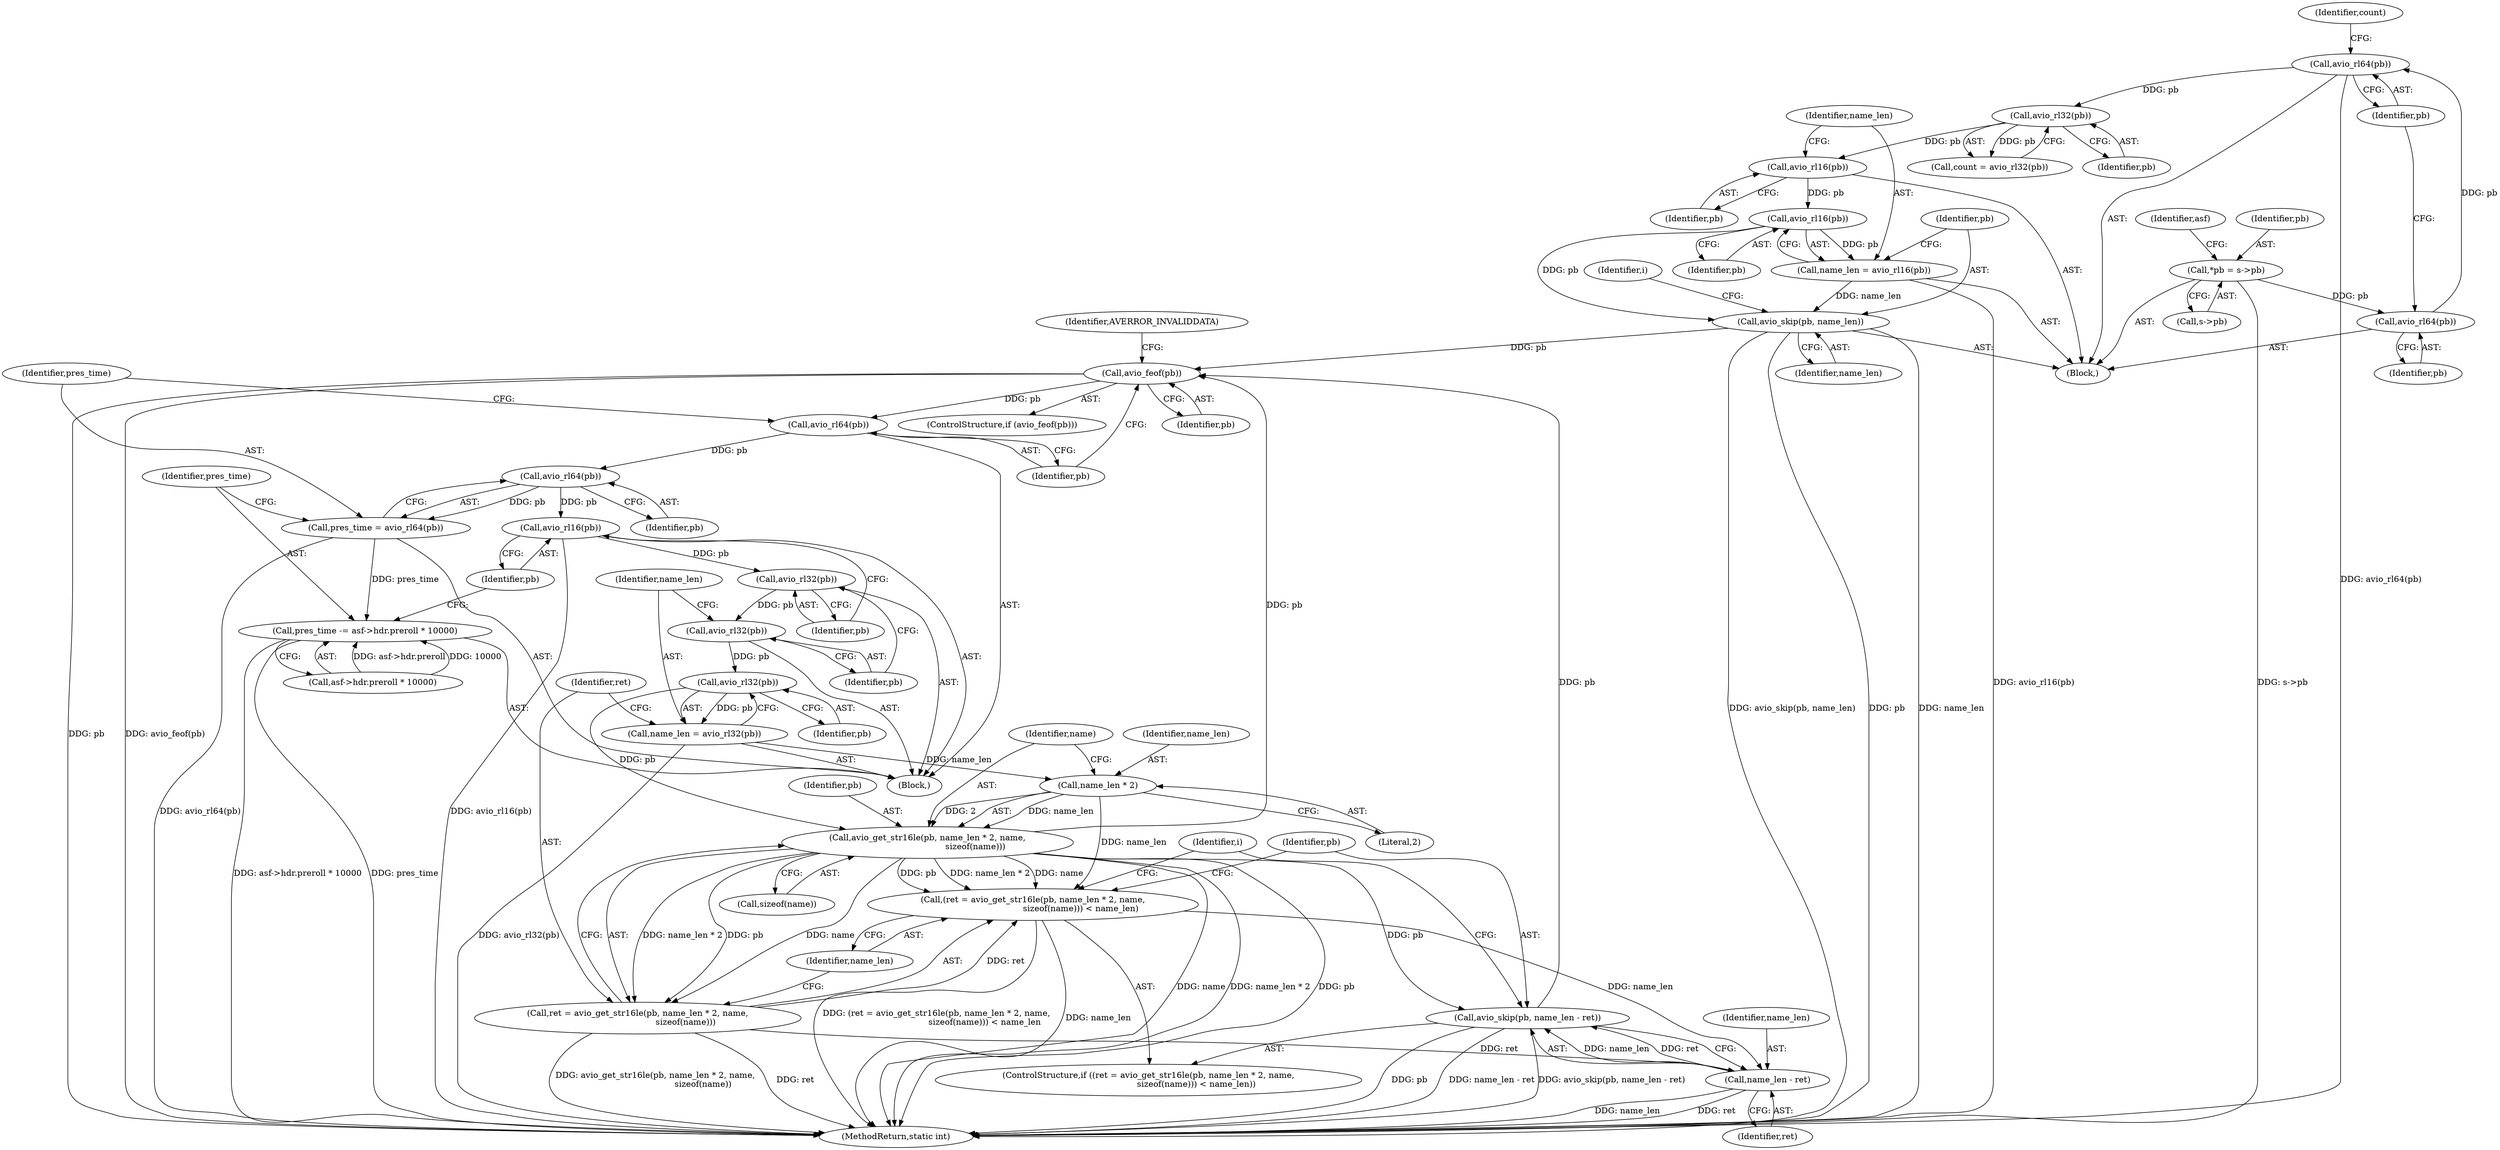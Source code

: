 digraph "0_FFmpeg_7f9ec5593e04827249e7aeb466da06a98a0d7329@pointer" {
"1000162" [label="(Call,avio_feof(pb))"];
"1000204" [label="(Call,avio_skip(pb, name_len - ret))"];
"1000195" [label="(Call,avio_get_str16le(pb, name_len * 2, name,\n                                    sizeof(name)))"];
"1000189" [label="(Call,avio_rl32(pb))"];
"1000185" [label="(Call,avio_rl32(pb))"];
"1000183" [label="(Call,avio_rl32(pb))"];
"1000181" [label="(Call,avio_rl16(pb))"];
"1000170" [label="(Call,avio_rl64(pb))"];
"1000166" [label="(Call,avio_rl64(pb))"];
"1000162" [label="(Call,avio_feof(pb))"];
"1000146" [label="(Call,avio_skip(pb, name_len))"];
"1000144" [label="(Call,avio_rl16(pb))"];
"1000140" [label="(Call,avio_rl16(pb))"];
"1000138" [label="(Call,avio_rl32(pb))"];
"1000134" [label="(Call,avio_rl64(pb))"];
"1000132" [label="(Call,avio_rl64(pb))"];
"1000116" [label="(Call,*pb = s->pb)"];
"1000142" [label="(Call,name_len = avio_rl16(pb))"];
"1000197" [label="(Call,name_len * 2)"];
"1000187" [label="(Call,name_len = avio_rl32(pb))"];
"1000206" [label="(Call,name_len - ret)"];
"1000192" [label="(Call,(ret = avio_get_str16le(pb, name_len * 2, name,\n                                    sizeof(name))) < name_len)"];
"1000193" [label="(Call,ret = avio_get_str16le(pb, name_len * 2, name,\n                                    sizeof(name)))"];
"1000168" [label="(Call,pres_time = avio_rl64(pb))"];
"1000172" [label="(Call,pres_time -= asf->hdr.preroll * 10000)"];
"1000136" [label="(Call,count = avio_rl32(pb))"];
"1000165" [label="(Identifier,AVERROR_INVALIDDATA)"];
"1000162" [label="(Call,avio_feof(pb))"];
"1000200" [label="(Identifier,name)"];
"1000205" [label="(Identifier,pb)"];
"1000194" [label="(Identifier,ret)"];
"1000116" [label="(Call,*pb = s->pb)"];
"1000145" [label="(Identifier,pb)"];
"1000185" [label="(Call,avio_rl32(pb))"];
"1000171" [label="(Identifier,pb)"];
"1000135" [label="(Identifier,pb)"];
"1000181" [label="(Call,avio_rl16(pb))"];
"1000143" [label="(Identifier,name_len)"];
"1000163" [label="(Identifier,pb)"];
"1000198" [label="(Identifier,name_len)"];
"1000133" [label="(Identifier,pb)"];
"1000161" [label="(ControlStructure,if (avio_feof(pb)))"];
"1000167" [label="(Identifier,pb)"];
"1000191" [label="(ControlStructure,if ((ret = avio_get_str16le(pb, name_len * 2, name,\n                                    sizeof(name))) < name_len))"];
"1000170" [label="(Call,avio_rl64(pb))"];
"1000158" [label="(Block,)"];
"1000134" [label="(Call,avio_rl64(pb))"];
"1000138" [label="(Call,avio_rl32(pb))"];
"1000169" [label="(Identifier,pres_time)"];
"1000201" [label="(Call,sizeof(name))"];
"1000189" [label="(Call,avio_rl32(pb))"];
"1000187" [label="(Call,name_len = avio_rl32(pb))"];
"1000174" [label="(Call,asf->hdr.preroll * 10000)"];
"1000123" [label="(Identifier,asf)"];
"1000147" [label="(Identifier,pb)"];
"1000166" [label="(Call,avio_rl64(pb))"];
"1000148" [label="(Identifier,name_len)"];
"1000186" [label="(Identifier,pb)"];
"1000192" [label="(Call,(ret = avio_get_str16le(pb, name_len * 2, name,\n                                    sizeof(name))) < name_len)"];
"1000151" [label="(Identifier,i)"];
"1000196" [label="(Identifier,pb)"];
"1000168" [label="(Call,pres_time = avio_rl64(pb))"];
"1000146" [label="(Call,avio_skip(pb, name_len))"];
"1000139" [label="(Identifier,pb)"];
"1000117" [label="(Identifier,pb)"];
"1000157" [label="(Identifier,i)"];
"1000190" [label="(Identifier,pb)"];
"1000188" [label="(Identifier,name_len)"];
"1000207" [label="(Identifier,name_len)"];
"1000140" [label="(Call,avio_rl16(pb))"];
"1000197" [label="(Call,name_len * 2)"];
"1000142" [label="(Call,name_len = avio_rl16(pb))"];
"1000193" [label="(Call,ret = avio_get_str16le(pb, name_len * 2, name,\n                                    sizeof(name)))"];
"1000199" [label="(Literal,2)"];
"1000212" [label="(MethodReturn,static int)"];
"1000137" [label="(Identifier,count)"];
"1000182" [label="(Identifier,pb)"];
"1000114" [label="(Block,)"];
"1000173" [label="(Identifier,pres_time)"];
"1000132" [label="(Call,avio_rl64(pb))"];
"1000208" [label="(Identifier,ret)"];
"1000172" [label="(Call,pres_time -= asf->hdr.preroll * 10000)"];
"1000184" [label="(Identifier,pb)"];
"1000195" [label="(Call,avio_get_str16le(pb, name_len * 2, name,\n                                    sizeof(name)))"];
"1000203" [label="(Identifier,name_len)"];
"1000144" [label="(Call,avio_rl16(pb))"];
"1000141" [label="(Identifier,pb)"];
"1000206" [label="(Call,name_len - ret)"];
"1000118" [label="(Call,s->pb)"];
"1000204" [label="(Call,avio_skip(pb, name_len - ret))"];
"1000183" [label="(Call,avio_rl32(pb))"];
"1000162" -> "1000161"  [label="AST: "];
"1000162" -> "1000163"  [label="CFG: "];
"1000163" -> "1000162"  [label="AST: "];
"1000165" -> "1000162"  [label="CFG: "];
"1000167" -> "1000162"  [label="CFG: "];
"1000162" -> "1000212"  [label="DDG: pb"];
"1000162" -> "1000212"  [label="DDG: avio_feof(pb)"];
"1000204" -> "1000162"  [label="DDG: pb"];
"1000195" -> "1000162"  [label="DDG: pb"];
"1000146" -> "1000162"  [label="DDG: pb"];
"1000162" -> "1000166"  [label="DDG: pb"];
"1000204" -> "1000191"  [label="AST: "];
"1000204" -> "1000206"  [label="CFG: "];
"1000205" -> "1000204"  [label="AST: "];
"1000206" -> "1000204"  [label="AST: "];
"1000157" -> "1000204"  [label="CFG: "];
"1000204" -> "1000212"  [label="DDG: pb"];
"1000204" -> "1000212"  [label="DDG: name_len - ret"];
"1000204" -> "1000212"  [label="DDG: avio_skip(pb, name_len - ret)"];
"1000195" -> "1000204"  [label="DDG: pb"];
"1000206" -> "1000204"  [label="DDG: name_len"];
"1000206" -> "1000204"  [label="DDG: ret"];
"1000195" -> "1000193"  [label="AST: "];
"1000195" -> "1000201"  [label="CFG: "];
"1000196" -> "1000195"  [label="AST: "];
"1000197" -> "1000195"  [label="AST: "];
"1000200" -> "1000195"  [label="AST: "];
"1000201" -> "1000195"  [label="AST: "];
"1000193" -> "1000195"  [label="CFG: "];
"1000195" -> "1000212"  [label="DDG: name"];
"1000195" -> "1000212"  [label="DDG: name_len * 2"];
"1000195" -> "1000212"  [label="DDG: pb"];
"1000195" -> "1000192"  [label="DDG: pb"];
"1000195" -> "1000192"  [label="DDG: name_len * 2"];
"1000195" -> "1000192"  [label="DDG: name"];
"1000195" -> "1000193"  [label="DDG: pb"];
"1000195" -> "1000193"  [label="DDG: name_len * 2"];
"1000195" -> "1000193"  [label="DDG: name"];
"1000189" -> "1000195"  [label="DDG: pb"];
"1000197" -> "1000195"  [label="DDG: name_len"];
"1000197" -> "1000195"  [label="DDG: 2"];
"1000189" -> "1000187"  [label="AST: "];
"1000189" -> "1000190"  [label="CFG: "];
"1000190" -> "1000189"  [label="AST: "];
"1000187" -> "1000189"  [label="CFG: "];
"1000189" -> "1000187"  [label="DDG: pb"];
"1000185" -> "1000189"  [label="DDG: pb"];
"1000185" -> "1000158"  [label="AST: "];
"1000185" -> "1000186"  [label="CFG: "];
"1000186" -> "1000185"  [label="AST: "];
"1000188" -> "1000185"  [label="CFG: "];
"1000183" -> "1000185"  [label="DDG: pb"];
"1000183" -> "1000158"  [label="AST: "];
"1000183" -> "1000184"  [label="CFG: "];
"1000184" -> "1000183"  [label="AST: "];
"1000186" -> "1000183"  [label="CFG: "];
"1000181" -> "1000183"  [label="DDG: pb"];
"1000181" -> "1000158"  [label="AST: "];
"1000181" -> "1000182"  [label="CFG: "];
"1000182" -> "1000181"  [label="AST: "];
"1000184" -> "1000181"  [label="CFG: "];
"1000181" -> "1000212"  [label="DDG: avio_rl16(pb)"];
"1000170" -> "1000181"  [label="DDG: pb"];
"1000170" -> "1000168"  [label="AST: "];
"1000170" -> "1000171"  [label="CFG: "];
"1000171" -> "1000170"  [label="AST: "];
"1000168" -> "1000170"  [label="CFG: "];
"1000170" -> "1000168"  [label="DDG: pb"];
"1000166" -> "1000170"  [label="DDG: pb"];
"1000166" -> "1000158"  [label="AST: "];
"1000166" -> "1000167"  [label="CFG: "];
"1000167" -> "1000166"  [label="AST: "];
"1000169" -> "1000166"  [label="CFG: "];
"1000146" -> "1000114"  [label="AST: "];
"1000146" -> "1000148"  [label="CFG: "];
"1000147" -> "1000146"  [label="AST: "];
"1000148" -> "1000146"  [label="AST: "];
"1000151" -> "1000146"  [label="CFG: "];
"1000146" -> "1000212"  [label="DDG: name_len"];
"1000146" -> "1000212"  [label="DDG: avio_skip(pb, name_len)"];
"1000146" -> "1000212"  [label="DDG: pb"];
"1000144" -> "1000146"  [label="DDG: pb"];
"1000142" -> "1000146"  [label="DDG: name_len"];
"1000144" -> "1000142"  [label="AST: "];
"1000144" -> "1000145"  [label="CFG: "];
"1000145" -> "1000144"  [label="AST: "];
"1000142" -> "1000144"  [label="CFG: "];
"1000144" -> "1000142"  [label="DDG: pb"];
"1000140" -> "1000144"  [label="DDG: pb"];
"1000140" -> "1000114"  [label="AST: "];
"1000140" -> "1000141"  [label="CFG: "];
"1000141" -> "1000140"  [label="AST: "];
"1000143" -> "1000140"  [label="CFG: "];
"1000138" -> "1000140"  [label="DDG: pb"];
"1000138" -> "1000136"  [label="AST: "];
"1000138" -> "1000139"  [label="CFG: "];
"1000139" -> "1000138"  [label="AST: "];
"1000136" -> "1000138"  [label="CFG: "];
"1000138" -> "1000136"  [label="DDG: pb"];
"1000134" -> "1000138"  [label="DDG: pb"];
"1000134" -> "1000114"  [label="AST: "];
"1000134" -> "1000135"  [label="CFG: "];
"1000135" -> "1000134"  [label="AST: "];
"1000137" -> "1000134"  [label="CFG: "];
"1000134" -> "1000212"  [label="DDG: avio_rl64(pb)"];
"1000132" -> "1000134"  [label="DDG: pb"];
"1000132" -> "1000114"  [label="AST: "];
"1000132" -> "1000133"  [label="CFG: "];
"1000133" -> "1000132"  [label="AST: "];
"1000135" -> "1000132"  [label="CFG: "];
"1000116" -> "1000132"  [label="DDG: pb"];
"1000116" -> "1000114"  [label="AST: "];
"1000116" -> "1000118"  [label="CFG: "];
"1000117" -> "1000116"  [label="AST: "];
"1000118" -> "1000116"  [label="AST: "];
"1000123" -> "1000116"  [label="CFG: "];
"1000116" -> "1000212"  [label="DDG: s->pb"];
"1000142" -> "1000114"  [label="AST: "];
"1000143" -> "1000142"  [label="AST: "];
"1000147" -> "1000142"  [label="CFG: "];
"1000142" -> "1000212"  [label="DDG: avio_rl16(pb)"];
"1000197" -> "1000199"  [label="CFG: "];
"1000198" -> "1000197"  [label="AST: "];
"1000199" -> "1000197"  [label="AST: "];
"1000200" -> "1000197"  [label="CFG: "];
"1000187" -> "1000197"  [label="DDG: name_len"];
"1000197" -> "1000192"  [label="DDG: name_len"];
"1000187" -> "1000158"  [label="AST: "];
"1000188" -> "1000187"  [label="AST: "];
"1000194" -> "1000187"  [label="CFG: "];
"1000187" -> "1000212"  [label="DDG: avio_rl32(pb)"];
"1000206" -> "1000208"  [label="CFG: "];
"1000207" -> "1000206"  [label="AST: "];
"1000208" -> "1000206"  [label="AST: "];
"1000206" -> "1000212"  [label="DDG: ret"];
"1000206" -> "1000212"  [label="DDG: name_len"];
"1000192" -> "1000206"  [label="DDG: name_len"];
"1000193" -> "1000206"  [label="DDG: ret"];
"1000192" -> "1000191"  [label="AST: "];
"1000192" -> "1000203"  [label="CFG: "];
"1000193" -> "1000192"  [label="AST: "];
"1000203" -> "1000192"  [label="AST: "];
"1000205" -> "1000192"  [label="CFG: "];
"1000157" -> "1000192"  [label="CFG: "];
"1000192" -> "1000212"  [label="DDG: name_len"];
"1000192" -> "1000212"  [label="DDG: (ret = avio_get_str16le(pb, name_len * 2, name,\n                                    sizeof(name))) < name_len"];
"1000193" -> "1000192"  [label="DDG: ret"];
"1000194" -> "1000193"  [label="AST: "];
"1000203" -> "1000193"  [label="CFG: "];
"1000193" -> "1000212"  [label="DDG: avio_get_str16le(pb, name_len * 2, name,\n                                    sizeof(name))"];
"1000193" -> "1000212"  [label="DDG: ret"];
"1000168" -> "1000158"  [label="AST: "];
"1000169" -> "1000168"  [label="AST: "];
"1000173" -> "1000168"  [label="CFG: "];
"1000168" -> "1000212"  [label="DDG: avio_rl64(pb)"];
"1000168" -> "1000172"  [label="DDG: pres_time"];
"1000172" -> "1000158"  [label="AST: "];
"1000172" -> "1000174"  [label="CFG: "];
"1000173" -> "1000172"  [label="AST: "];
"1000174" -> "1000172"  [label="AST: "];
"1000182" -> "1000172"  [label="CFG: "];
"1000172" -> "1000212"  [label="DDG: pres_time"];
"1000172" -> "1000212"  [label="DDG: asf->hdr.preroll * 10000"];
"1000174" -> "1000172"  [label="DDG: asf->hdr.preroll"];
"1000174" -> "1000172"  [label="DDG: 10000"];
}
